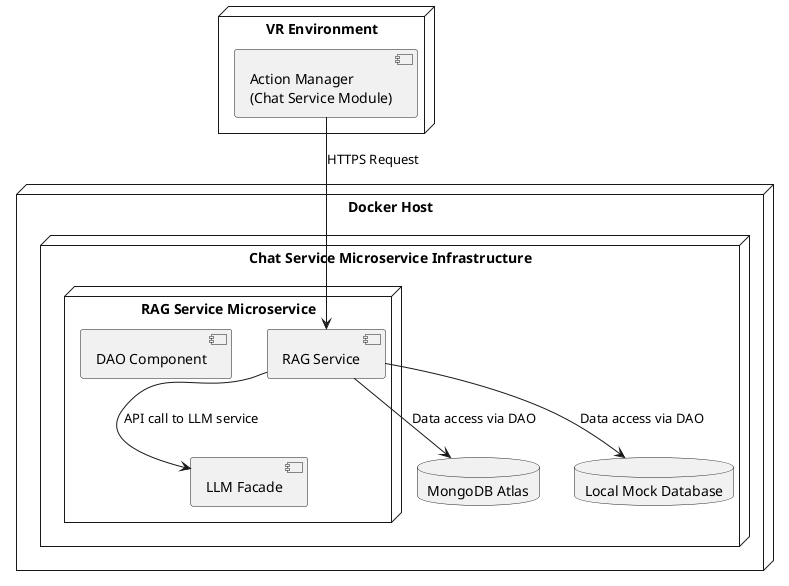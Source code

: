 @startuml PhysicalView
node "VR Environment" {
  component "Action Manager\n(Chat Service Module)" as AM
}
node "Docker Host" {
node "Chat Service Microservice Infrastructure" {
  node "RAG Service Microservice" {
    component "RAG Service" as RAG
    component "DAO Component" as DAO
    component "LLM Facade" as LLM
  }
  database "MongoDB Atlas" as DB
  database "Local Mock Database" as MockDB
}
}

AM --> RAG : HTTPS Request
RAG --> DB : Data access via DAO
RAG --> MockDB : Data access via DAO
RAG --> LLM : API call to LLM service
@enduml
